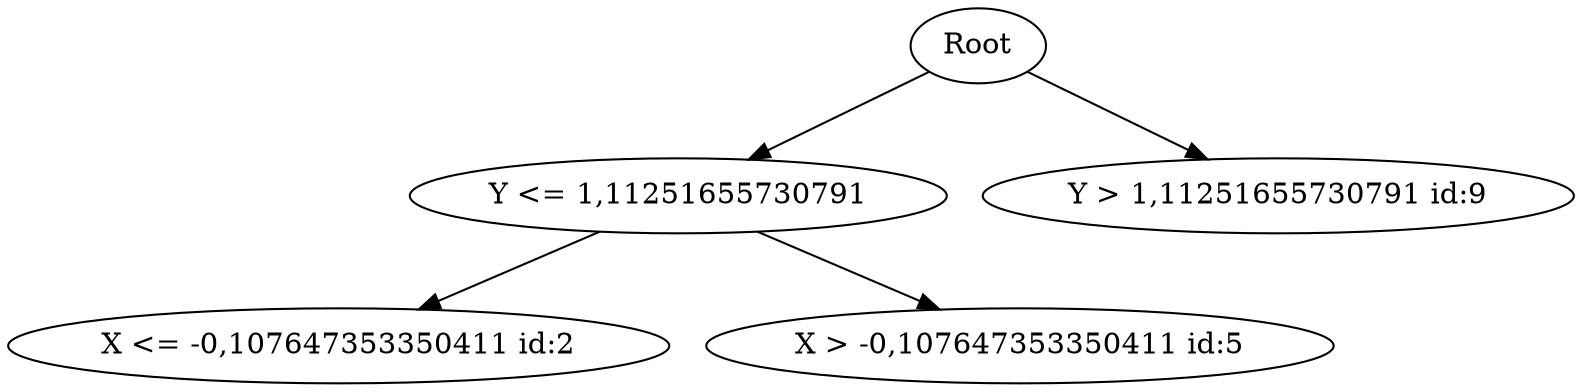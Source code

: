 digraph G {
"Root"
->
"Y <= 1,11251655730791"
->
"X <= -0,107647353350411 id:2"
;
"Y <= 1,11251655730791"
->
"X > -0,107647353350411 id:5"
;
"Root"
->
"Y > 1,11251655730791 id:9"
;
}
